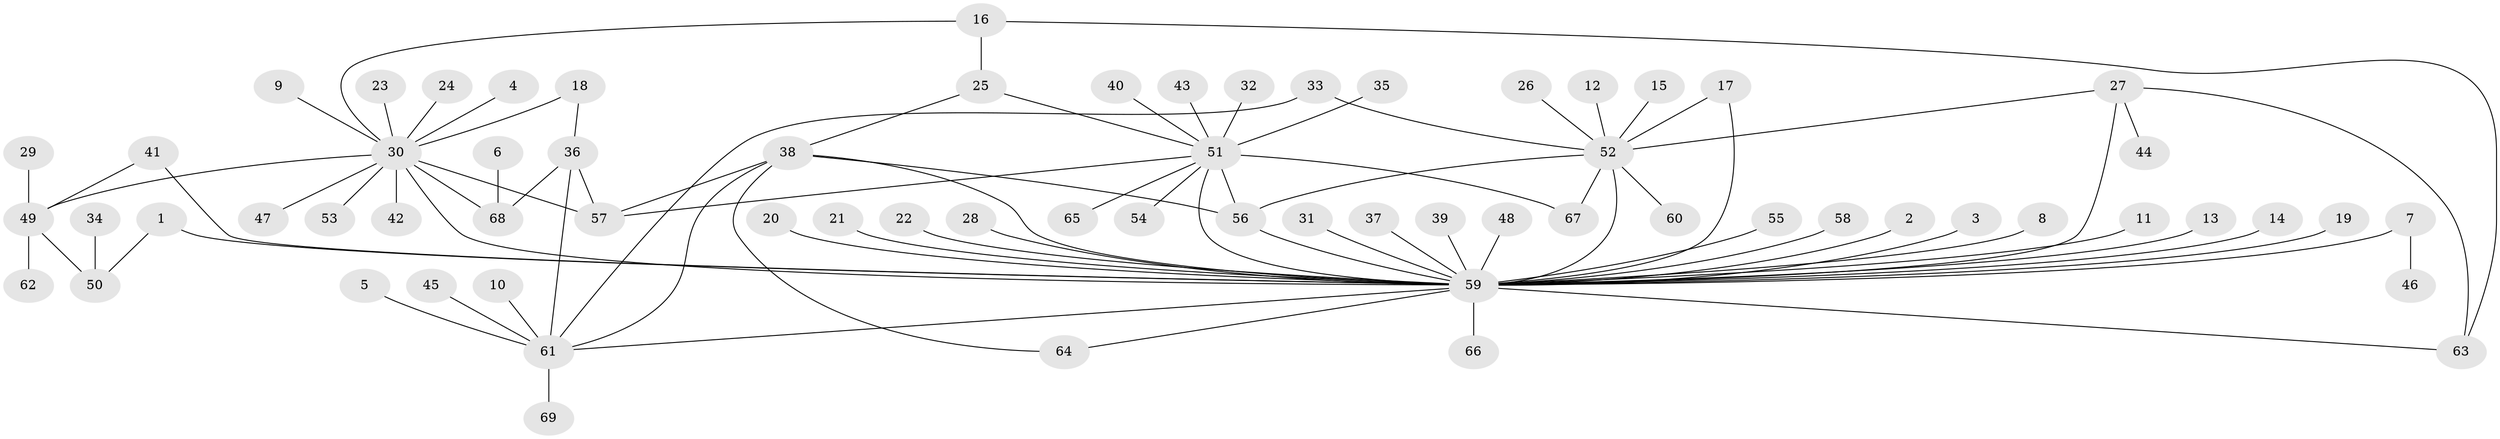 // original degree distribution, {4: 0.058394160583941604, 36: 0.0072992700729927005, 2: 0.25547445255474455, 6: 0.0072992700729927005, 5: 0.0364963503649635, 16: 0.014598540145985401, 9: 0.0072992700729927005, 1: 0.5547445255474452, 12: 0.0072992700729927005, 10: 0.0072992700729927005, 3: 0.043795620437956206}
// Generated by graph-tools (version 1.1) at 2025/01/03/09/25 03:01:49]
// undirected, 69 vertices, 88 edges
graph export_dot {
graph [start="1"]
  node [color=gray90,style=filled];
  1;
  2;
  3;
  4;
  5;
  6;
  7;
  8;
  9;
  10;
  11;
  12;
  13;
  14;
  15;
  16;
  17;
  18;
  19;
  20;
  21;
  22;
  23;
  24;
  25;
  26;
  27;
  28;
  29;
  30;
  31;
  32;
  33;
  34;
  35;
  36;
  37;
  38;
  39;
  40;
  41;
  42;
  43;
  44;
  45;
  46;
  47;
  48;
  49;
  50;
  51;
  52;
  53;
  54;
  55;
  56;
  57;
  58;
  59;
  60;
  61;
  62;
  63;
  64;
  65;
  66;
  67;
  68;
  69;
  1 -- 50 [weight=1.0];
  1 -- 59 [weight=1.0];
  2 -- 59 [weight=1.0];
  3 -- 59 [weight=1.0];
  4 -- 30 [weight=1.0];
  5 -- 61 [weight=1.0];
  6 -- 68 [weight=1.0];
  7 -- 46 [weight=1.0];
  7 -- 59 [weight=1.0];
  8 -- 59 [weight=1.0];
  9 -- 30 [weight=1.0];
  10 -- 61 [weight=1.0];
  11 -- 59 [weight=1.0];
  12 -- 52 [weight=1.0];
  13 -- 59 [weight=1.0];
  14 -- 59 [weight=1.0];
  15 -- 52 [weight=1.0];
  16 -- 25 [weight=1.0];
  16 -- 30 [weight=1.0];
  16 -- 63 [weight=1.0];
  17 -- 52 [weight=1.0];
  17 -- 59 [weight=1.0];
  18 -- 30 [weight=1.0];
  18 -- 36 [weight=1.0];
  19 -- 59 [weight=1.0];
  20 -- 59 [weight=1.0];
  21 -- 59 [weight=1.0];
  22 -- 59 [weight=1.0];
  23 -- 30 [weight=1.0];
  24 -- 30 [weight=1.0];
  25 -- 38 [weight=1.0];
  25 -- 51 [weight=1.0];
  26 -- 52 [weight=1.0];
  27 -- 44 [weight=1.0];
  27 -- 52 [weight=1.0];
  27 -- 59 [weight=1.0];
  27 -- 63 [weight=1.0];
  28 -- 59 [weight=1.0];
  29 -- 49 [weight=1.0];
  30 -- 42 [weight=1.0];
  30 -- 47 [weight=1.0];
  30 -- 49 [weight=1.0];
  30 -- 53 [weight=1.0];
  30 -- 57 [weight=1.0];
  30 -- 59 [weight=1.0];
  30 -- 68 [weight=1.0];
  31 -- 59 [weight=1.0];
  32 -- 51 [weight=1.0];
  33 -- 52 [weight=1.0];
  33 -- 61 [weight=1.0];
  34 -- 50 [weight=1.0];
  35 -- 51 [weight=1.0];
  36 -- 57 [weight=1.0];
  36 -- 61 [weight=1.0];
  36 -- 68 [weight=1.0];
  37 -- 59 [weight=1.0];
  38 -- 56 [weight=1.0];
  38 -- 57 [weight=1.0];
  38 -- 59 [weight=1.0];
  38 -- 61 [weight=1.0];
  38 -- 64 [weight=1.0];
  39 -- 59 [weight=1.0];
  40 -- 51 [weight=1.0];
  41 -- 49 [weight=1.0];
  41 -- 59 [weight=1.0];
  43 -- 51 [weight=1.0];
  45 -- 61 [weight=1.0];
  48 -- 59 [weight=1.0];
  49 -- 50 [weight=2.0];
  49 -- 62 [weight=1.0];
  51 -- 54 [weight=1.0];
  51 -- 56 [weight=4.0];
  51 -- 57 [weight=1.0];
  51 -- 59 [weight=1.0];
  51 -- 65 [weight=1.0];
  51 -- 67 [weight=1.0];
  52 -- 56 [weight=1.0];
  52 -- 59 [weight=1.0];
  52 -- 60 [weight=1.0];
  52 -- 67 [weight=1.0];
  55 -- 59 [weight=1.0];
  56 -- 59 [weight=1.0];
  58 -- 59 [weight=1.0];
  59 -- 61 [weight=1.0];
  59 -- 63 [weight=1.0];
  59 -- 64 [weight=1.0];
  59 -- 66 [weight=1.0];
  61 -- 69 [weight=1.0];
}
